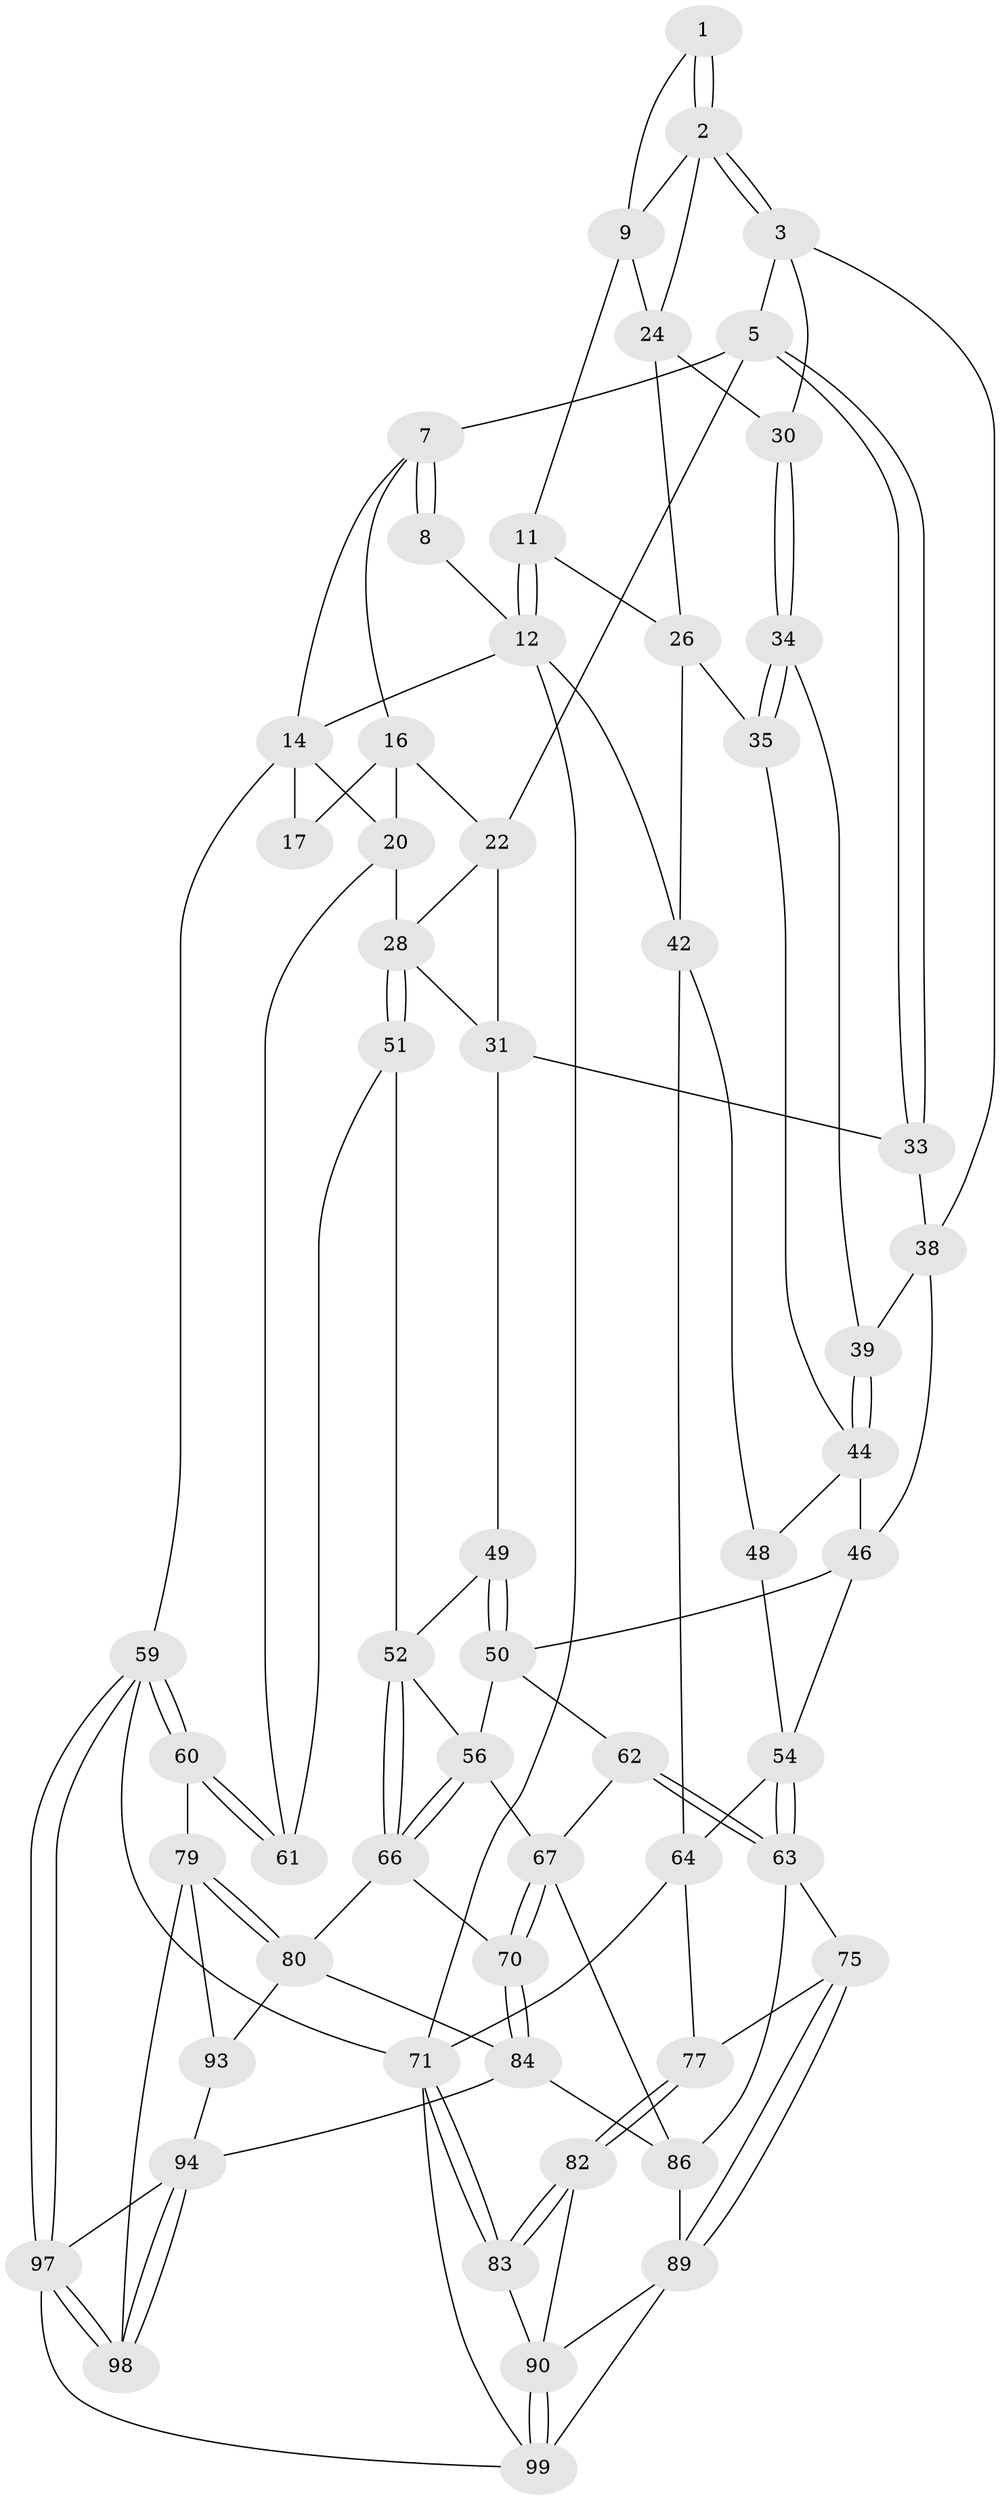 // original degree distribution, {3: 0.039603960396039604, 5: 0.5346534653465347, 6: 0.21782178217821782, 4: 0.2079207920792079}
// Generated by graph-tools (version 1.1) at 2025/11/02/21/25 10:11:12]
// undirected, 59 vertices, 134 edges
graph export_dot {
graph [start="1"]
  node [color=gray90,style=filled];
  1 [pos="+0.1433268283094524+0"];
  2 [pos="+0.2320815248002718+0.06270453291787384",super="+19"];
  3 [pos="+0.3702667420419073+0.17299631911115362",super="+4"];
  5 [pos="+0.499217861932992+0.1296207206797407",super="+6"];
  7 [pos="+0.6103550752123965+0",super="+15"];
  8 [pos="+0.1026598445178203+0"];
  9 [pos="+0.11681570420843677+0.024895605230341986",super="+10"];
  11 [pos="+0+0.13084383392133833"];
  12 [pos="+0+0.09144274697490322",super="+13"];
  14 [pos="+1+0",super="+18"];
  16 [pos="+0.9454386006217714+0.07702597278067931",super="+21"];
  17 [pos="+0.9705205080226904+0.06714767520805508"];
  20 [pos="+1+0.3015860506099223",super="+27"];
  22 [pos="+0.8831631356067478+0.16451400523780832",super="+23"];
  24 [pos="+0.1375429852086669+0.1831449182291641",super="+25"];
  26 [pos="+0.10341322688494106+0.2954365165518161",super="+37"];
  28 [pos="+1+0.4343834755339538",super="+29"];
  30 [pos="+0.310268008744936+0.2115067801375498"];
  31 [pos="+0.7948575240561767+0.36012921969320594",super="+32"];
  33 [pos="+0.5774572932610706+0.3389952586834787"];
  34 [pos="+0.30848530276764474+0.21950307806680608",super="+40"];
  35 [pos="+0.2008236367053447+0.40896213692904243",super="+36"];
  38 [pos="+0.402472823406541+0.3915618421344256",super="+41"];
  39 [pos="+0.3223123943393098+0.4022452650334038"];
  42 [pos="+0+0.38763009991498837",super="+43"];
  44 [pos="+0.31206349189812005+0.5052780161175375",super="+45"];
  46 [pos="+0.4515939813009035+0.5106838201631045",super="+47"];
  48 [pos="+0.1483611082980387+0.538879476808953"];
  49 [pos="+0.672070186448101+0.4417272099215784"];
  50 [pos="+0.46416455829187+0.5198149042776312",super="+58"];
  51 [pos="+0.8599439949357133+0.6195792119008698"];
  52 [pos="+0.8388557096393916+0.6182405664042925",super="+53"];
  54 [pos="+0.31269831111498547+0.6069888993116803",super="+55"];
  56 [pos="+0.6347568867782818+0.6052247001044201",super="+57"];
  59 [pos="+1+1"];
  60 [pos="+1+1",super="+78"];
  61 [pos="+1+0.7644281650572076",super="+73"];
  62 [pos="+0.34996034552757616+0.6967655695354877"];
  63 [pos="+0.34674612191704857+0.6967087716591512",super="+74"];
  64 [pos="+0.13095744469166853+0.6332349519818464",super="+65"];
  66 [pos="+0.6930456010283831+0.664433484878205",super="+69"];
  67 [pos="+0.5148057528656098+0.7131250091809821",super="+68"];
  70 [pos="+0.5332455883458399+0.7407166613044033"];
  71 [pos="+0+1",super="+72"];
  75 [pos="+0.28144348727702545+0.7877286596998868",super="+76"];
  77 [pos="+0.14696168010038105+0.6794078632591402"];
  79 [pos="+0.830628647118081+0.834545138645887",super="+96"];
  80 [pos="+0.6943989071899653+0.7855968533564232",super="+81"];
  82 [pos="+0.08979132087200213+0.8178730406368614",super="+88"];
  83 [pos="+0.034652959731000126+0.9010532708394458"];
  84 [pos="+0.5282470800682689+0.8293903698978609",super="+85"];
  86 [pos="+0.4451363817430663+0.8621191935060286",super="+87"];
  89 [pos="+0.28392577998857227+0.8479213748499557",super="+92"];
  90 [pos="+0.2834425765028897+0.8481231845568117",super="+91"];
  93 [pos="+0.6632927815680671+0.8629545504070729"];
  94 [pos="+0.5831167017998303+0.9091065228682492",super="+95"];
  97 [pos="+0.8077441419523002+1",super="+101"];
  98 [pos="+0.7769467999083277+1"];
  99 [pos="+0+1",super="+100"];
  1 -- 2;
  1 -- 2;
  1 -- 9;
  2 -- 3;
  2 -- 3;
  2 -- 24;
  2 -- 9;
  3 -- 30;
  3 -- 5;
  3 -- 38;
  5 -- 33;
  5 -- 33;
  5 -- 7;
  5 -- 22;
  7 -- 8;
  7 -- 8;
  7 -- 16;
  7 -- 14;
  8 -- 12;
  9 -- 24;
  9 -- 11;
  11 -- 12;
  11 -- 12;
  11 -- 26;
  12 -- 42;
  12 -- 14;
  12 -- 71;
  14 -- 17;
  14 -- 59;
  14 -- 20;
  16 -- 17;
  16 -- 20;
  16 -- 22;
  20 -- 61;
  20 -- 28;
  22 -- 28;
  22 -- 31;
  24 -- 26;
  24 -- 30;
  26 -- 42;
  26 -- 35;
  28 -- 51;
  28 -- 51;
  28 -- 31;
  30 -- 34;
  30 -- 34;
  31 -- 33;
  31 -- 49;
  33 -- 38;
  34 -- 35 [weight=2];
  34 -- 35;
  34 -- 39;
  35 -- 44;
  38 -- 39;
  38 -- 46;
  39 -- 44;
  39 -- 44;
  42 -- 48;
  42 -- 64;
  44 -- 48;
  44 -- 46;
  46 -- 50;
  46 -- 54;
  48 -- 54;
  49 -- 50;
  49 -- 50;
  49 -- 52;
  50 -- 56;
  50 -- 62;
  51 -- 52;
  51 -- 61;
  52 -- 66;
  52 -- 66;
  52 -- 56;
  54 -- 63;
  54 -- 63;
  54 -- 64;
  56 -- 66;
  56 -- 66;
  56 -- 67;
  59 -- 60;
  59 -- 60;
  59 -- 97;
  59 -- 97;
  59 -- 71;
  60 -- 61 [weight=2];
  60 -- 61;
  60 -- 79;
  62 -- 63;
  62 -- 63;
  62 -- 67;
  63 -- 75;
  63 -- 86;
  64 -- 77;
  64 -- 71;
  66 -- 70;
  66 -- 80;
  67 -- 70;
  67 -- 70;
  67 -- 86;
  70 -- 84;
  70 -- 84;
  71 -- 83;
  71 -- 83;
  71 -- 99;
  75 -- 89;
  75 -- 89;
  75 -- 77;
  77 -- 82;
  77 -- 82;
  79 -- 80;
  79 -- 80;
  79 -- 98;
  79 -- 93;
  80 -- 93;
  80 -- 84;
  82 -- 83;
  82 -- 83;
  82 -- 90;
  83 -- 90;
  84 -- 86;
  84 -- 94;
  86 -- 89;
  89 -- 90;
  89 -- 99;
  90 -- 99;
  90 -- 99;
  93 -- 94;
  94 -- 98;
  94 -- 98;
  94 -- 97;
  97 -- 98;
  97 -- 98;
  97 -- 99;
}
